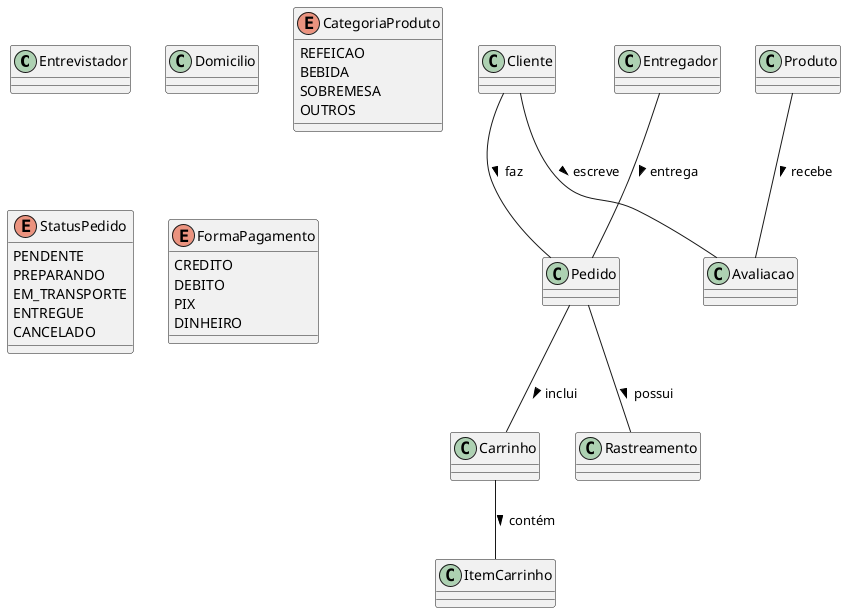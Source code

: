 @startuml DiagramaDeClasses_IlhaDelivery
class Entrevistador {
}

class Domicilio {
}

class Cliente {
}

class Produto {
}

class Carrinho {  
}

class ItemCarrinho {  
}

class Pedido {  
}

class Entregador {
}

class Avaliacao {
}

class Rastreamento { 
}


enum CategoriaProduto {
  REFEICAO
  BEBIDA
  SOBREMESA
  OUTROS
}

enum StatusPedido {
  PENDENTE
  PREPARANDO
  EM_TRANSPORTE
  ENTREGUE
  CANCELADO
}

enum FormaPagamento {
  CREDITO
  DEBITO
  PIX
  DINHEIRO
}

Cliente  --  Pedido : faz >
Cliente  --  Avaliacao : escreve >
Carrinho  --  ItemCarrinho : contém >
Pedido  --  Carrinho : inclui >
Pedido  --  Rastreamento : possui >
Produto  --  Avaliacao : recebe >
Entregador  --  Pedido : entrega >
@enduml